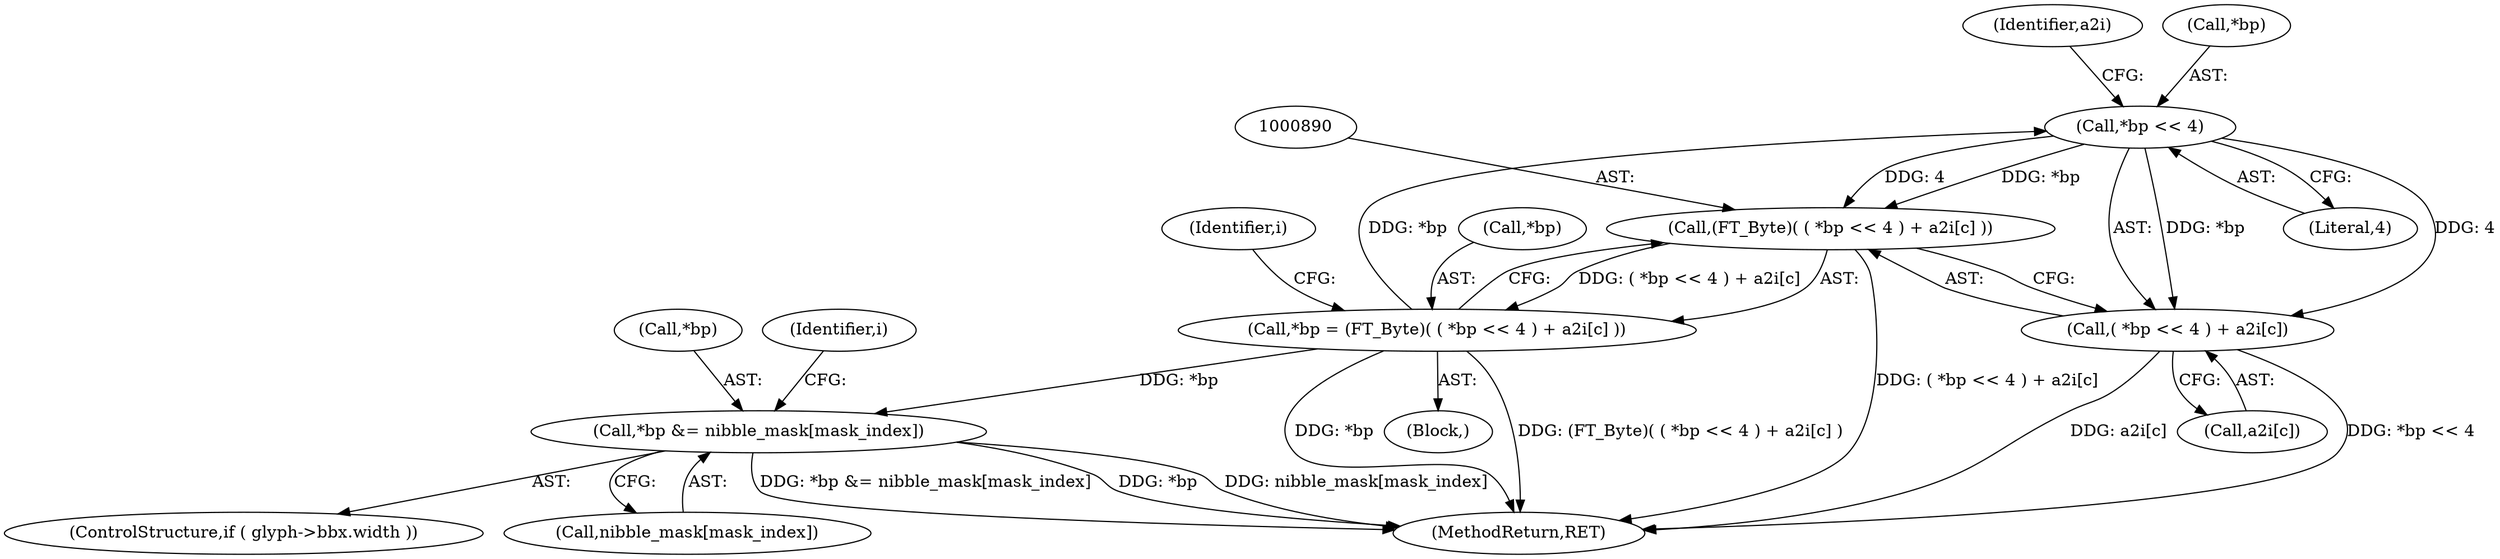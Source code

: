 digraph "0_savannah_7f2e4f4f553f6836be7683f66226afac3fa979b8@pointer" {
"1000892" [label="(Call,*bp << 4)"];
"1000886" [label="(Call,*bp = (FT_Byte)( ( *bp << 4 ) + a2i[c] ))"];
"1000889" [label="(Call,(FT_Byte)( ( *bp << 4 ) + a2i[c] ))"];
"1000892" [label="(Call,*bp << 4)"];
"1000891" [label="(Call,( *bp << 4 ) + a2i[c])"];
"1000957" [label="(Call,*bp &= nibble_mask[mask_index])"];
"1000903" [label="(Identifier,i)"];
"1001562" [label="(MethodReturn,RET)"];
"1000895" [label="(Literal,4)"];
"1000896" [label="(Call,a2i[c])"];
"1000951" [label="(ControlStructure,if ( glyph->bbx.width ))"];
"1000897" [label="(Identifier,a2i)"];
"1000889" [label="(Call,(FT_Byte)( ( *bp << 4 ) + a2i[c] ))"];
"1000958" [label="(Call,*bp)"];
"1000966" [label="(Identifier,i)"];
"1000874" [label="(Block,)"];
"1000892" [label="(Call,*bp << 4)"];
"1000886" [label="(Call,*bp = (FT_Byte)( ( *bp << 4 ) + a2i[c] ))"];
"1000891" [label="(Call,( *bp << 4 ) + a2i[c])"];
"1000893" [label="(Call,*bp)"];
"1000960" [label="(Call,nibble_mask[mask_index])"];
"1000957" [label="(Call,*bp &= nibble_mask[mask_index])"];
"1000887" [label="(Call,*bp)"];
"1000892" -> "1000891"  [label="AST: "];
"1000892" -> "1000895"  [label="CFG: "];
"1000893" -> "1000892"  [label="AST: "];
"1000895" -> "1000892"  [label="AST: "];
"1000897" -> "1000892"  [label="CFG: "];
"1000892" -> "1000889"  [label="DDG: *bp"];
"1000892" -> "1000889"  [label="DDG: 4"];
"1000892" -> "1000891"  [label="DDG: *bp"];
"1000892" -> "1000891"  [label="DDG: 4"];
"1000886" -> "1000892"  [label="DDG: *bp"];
"1000886" -> "1000874"  [label="AST: "];
"1000886" -> "1000889"  [label="CFG: "];
"1000887" -> "1000886"  [label="AST: "];
"1000889" -> "1000886"  [label="AST: "];
"1000903" -> "1000886"  [label="CFG: "];
"1000886" -> "1001562"  [label="DDG: *bp"];
"1000886" -> "1001562"  [label="DDG: (FT_Byte)( ( *bp << 4 ) + a2i[c] )"];
"1000889" -> "1000886"  [label="DDG: ( *bp << 4 ) + a2i[c]"];
"1000886" -> "1000957"  [label="DDG: *bp"];
"1000889" -> "1000891"  [label="CFG: "];
"1000890" -> "1000889"  [label="AST: "];
"1000891" -> "1000889"  [label="AST: "];
"1000889" -> "1001562"  [label="DDG: ( *bp << 4 ) + a2i[c]"];
"1000891" -> "1000896"  [label="CFG: "];
"1000896" -> "1000891"  [label="AST: "];
"1000891" -> "1001562"  [label="DDG: *bp << 4"];
"1000891" -> "1001562"  [label="DDG: a2i[c]"];
"1000957" -> "1000951"  [label="AST: "];
"1000957" -> "1000960"  [label="CFG: "];
"1000958" -> "1000957"  [label="AST: "];
"1000960" -> "1000957"  [label="AST: "];
"1000966" -> "1000957"  [label="CFG: "];
"1000957" -> "1001562"  [label="DDG: *bp &= nibble_mask[mask_index]"];
"1000957" -> "1001562"  [label="DDG: *bp"];
"1000957" -> "1001562"  [label="DDG: nibble_mask[mask_index]"];
}
